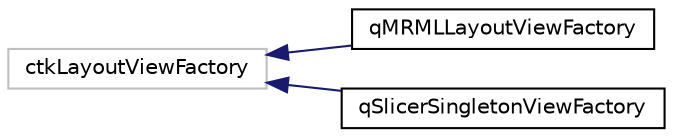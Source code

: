 digraph "Graphical Class Hierarchy"
{
  bgcolor="transparent";
  edge [fontname="Helvetica",fontsize="10",labelfontname="Helvetica",labelfontsize="10"];
  node [fontname="Helvetica",fontsize="10",shape=record];
  rankdir="LR";
  Node1017 [label="ctkLayoutViewFactory",height=0.2,width=0.4,color="grey75"];
  Node1017 -> Node0 [dir="back",color="midnightblue",fontsize="10",style="solid",fontname="Helvetica"];
  Node0 [label="qMRMLLayoutViewFactory",height=0.2,width=0.4,color="black",URL="$classqMRMLLayoutViewFactory.html"];
  Node1017 -> Node1019 [dir="back",color="midnightblue",fontsize="10",style="solid",fontname="Helvetica"];
  Node1019 [label="qSlicerSingletonViewFactory",height=0.2,width=0.4,color="black",URL="$classqSlicerSingletonViewFactory.html"];
}
